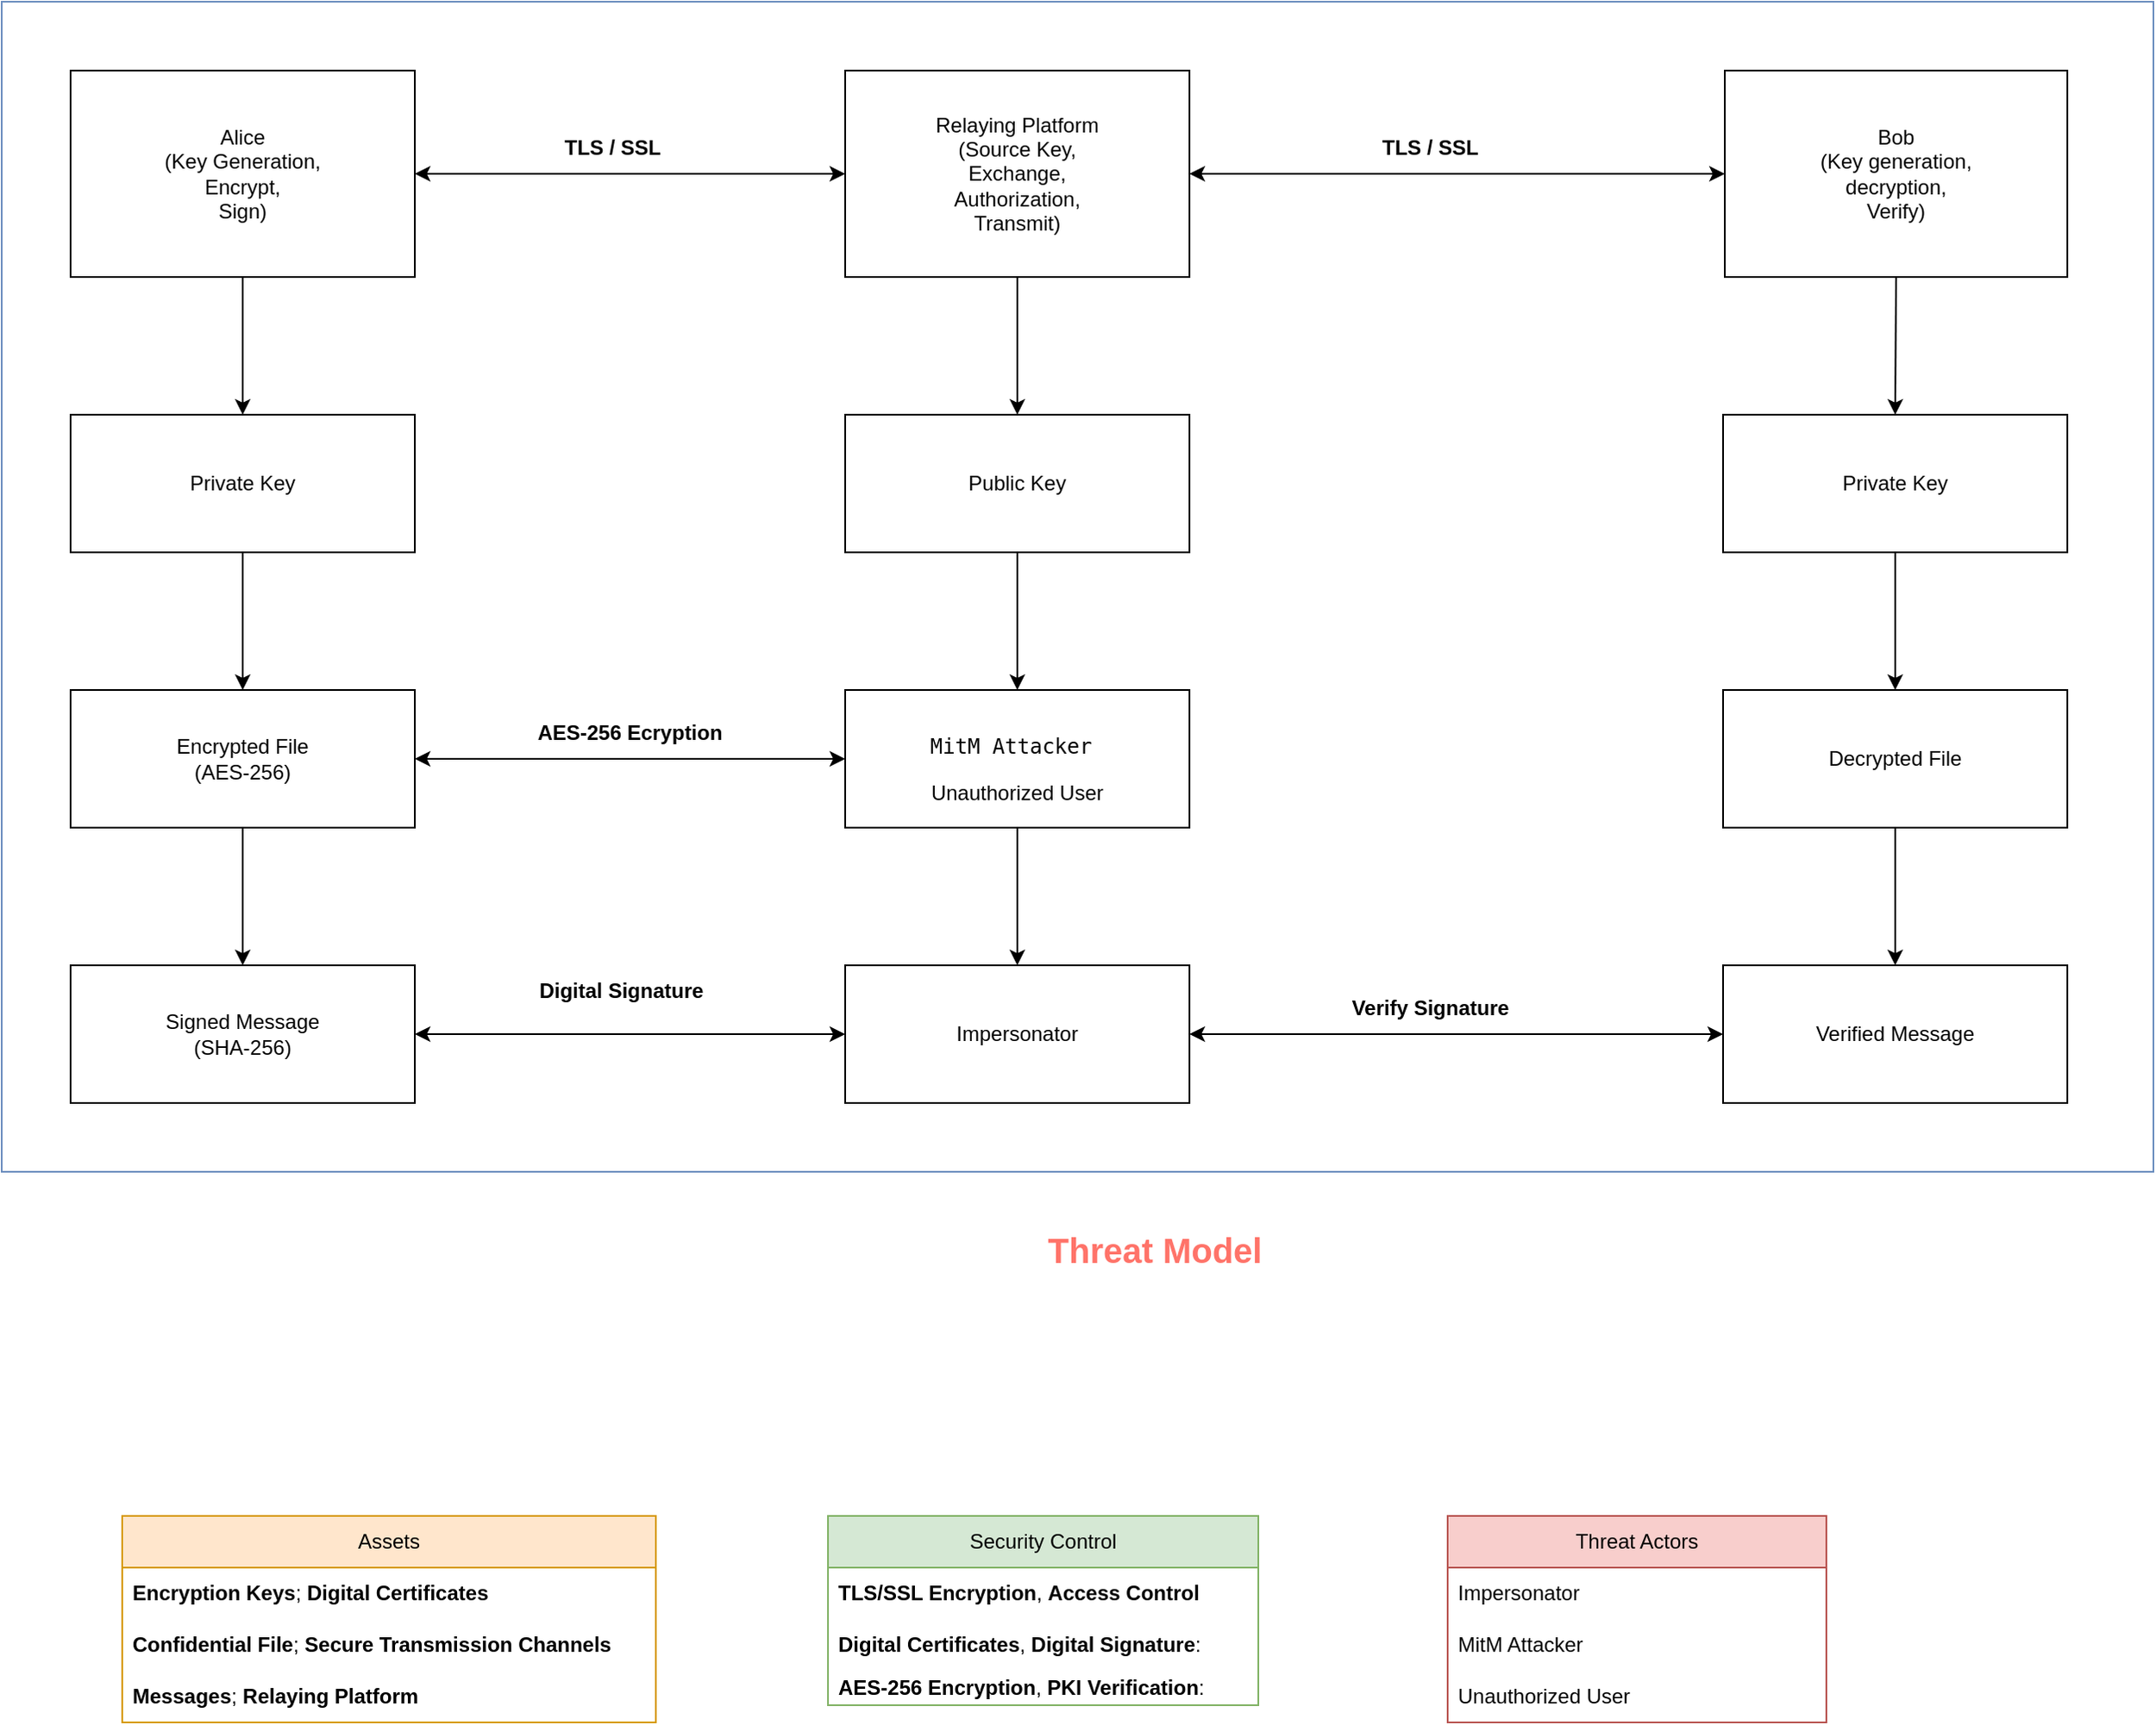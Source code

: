 <mxfile version="24.4.0" type="device">
  <diagram name="Page-1" id="2xlQfmA0Hiwr2ivYpVLf">
    <mxGraphModel dx="2316" dy="1184" grid="1" gridSize="10" guides="1" tooltips="1" connect="1" arrows="1" fold="1" page="1" pageScale="1" pageWidth="850" pageHeight="1100" math="0" shadow="0">
      <root>
        <mxCell id="0" />
        <mxCell id="1" parent="0" />
        <mxCell id="DnbYZN9ruVaiJLMIgJQd-1" value="&lt;pre&gt;&lt;code class=&quot;!whitespace-pre hljs language-plaintext&quot;&gt;MitM Attacker &lt;/code&gt;&lt;/pre&gt;Unauthorized User" style="rounded=0;whiteSpace=wrap;html=1;" vertex="1" parent="1">
          <mxGeometry x="530" y="560" width="200" height="80" as="geometry" />
        </mxCell>
        <mxCell id="DnbYZN9ruVaiJLMIgJQd-2" value="Impersonator" style="rounded=0;whiteSpace=wrap;html=1;" vertex="1" parent="1">
          <mxGeometry x="530" y="720" width="200" height="80" as="geometry" />
        </mxCell>
        <mxCell id="DnbYZN9ruVaiJLMIgJQd-3" value="Bob&lt;br&gt;(Key generation,&lt;br&gt;decryption,&lt;br&gt;Verify)" style="rounded=0;whiteSpace=wrap;html=1;" vertex="1" parent="1">
          <mxGeometry x="1041" y="200" width="199" height="120" as="geometry" />
        </mxCell>
        <mxCell id="DnbYZN9ruVaiJLMIgJQd-4" value="Alice&lt;br&gt;(Key Generation,&lt;br&gt;Encrypt,&lt;br&gt;Sign)" style="rounded=0;whiteSpace=wrap;html=1;" vertex="1" parent="1">
          <mxGeometry x="80" y="200" width="200" height="120" as="geometry" />
        </mxCell>
        <mxCell id="DnbYZN9ruVaiJLMIgJQd-10" value="Private Key" style="rounded=0;whiteSpace=wrap;html=1;" vertex="1" parent="1">
          <mxGeometry x="80" y="400" width="200" height="80" as="geometry" />
        </mxCell>
        <mxCell id="DnbYZN9ruVaiJLMIgJQd-11" value="Encrypted File&lt;br&gt;(AES-256)" style="rounded=0;whiteSpace=wrap;html=1;" vertex="1" parent="1">
          <mxGeometry x="80" y="560" width="200" height="80" as="geometry" />
        </mxCell>
        <mxCell id="DnbYZN9ruVaiJLMIgJQd-12" value="Signed Message&lt;br&gt;(SHA-256)" style="rounded=0;whiteSpace=wrap;html=1;" vertex="1" parent="1">
          <mxGeometry x="80" y="720" width="200" height="80" as="geometry" />
        </mxCell>
        <mxCell id="DnbYZN9ruVaiJLMIgJQd-13" style="edgeStyle=orthogonalEdgeStyle;rounded=0;orthogonalLoop=1;jettySize=auto;html=1;exitX=0.5;exitY=1;exitDx=0;exitDy=0;" edge="1" parent="1" source="DnbYZN9ruVaiJLMIgJQd-3" target="DnbYZN9ruVaiJLMIgJQd-3">
          <mxGeometry relative="1" as="geometry" />
        </mxCell>
        <mxCell id="DnbYZN9ruVaiJLMIgJQd-14" value="Relaying Platform&lt;br&gt;(Source Key,&lt;br&gt;Exchange,&lt;br&gt;Authorization,&lt;br&gt;Transmit)" style="rounded=0;whiteSpace=wrap;html=1;" vertex="1" parent="1">
          <mxGeometry x="530" y="200" width="200" height="120" as="geometry" />
        </mxCell>
        <mxCell id="DnbYZN9ruVaiJLMIgJQd-15" value="Public Key" style="rounded=0;whiteSpace=wrap;html=1;" vertex="1" parent="1">
          <mxGeometry x="530" y="400" width="200" height="80" as="geometry" />
        </mxCell>
        <mxCell id="DnbYZN9ruVaiJLMIgJQd-16" value="Private Key" style="rounded=0;whiteSpace=wrap;html=1;" vertex="1" parent="1">
          <mxGeometry x="1040" y="400" width="200" height="80" as="geometry" />
        </mxCell>
        <mxCell id="DnbYZN9ruVaiJLMIgJQd-17" value="Decrypted File" style="rounded=0;whiteSpace=wrap;html=1;" vertex="1" parent="1">
          <mxGeometry x="1040" y="560" width="200" height="80" as="geometry" />
        </mxCell>
        <mxCell id="DnbYZN9ruVaiJLMIgJQd-18" value="Verified Message" style="rounded=0;whiteSpace=wrap;html=1;" vertex="1" parent="1">
          <mxGeometry x="1040" y="720" width="200" height="80" as="geometry" />
        </mxCell>
        <mxCell id="DnbYZN9ruVaiJLMIgJQd-19" value="" style="endArrow=classic;html=1;rounded=0;entryX=0.5;entryY=0;entryDx=0;entryDy=0;exitX=0.5;exitY=1;exitDx=0;exitDy=0;" edge="1" parent="1" source="DnbYZN9ruVaiJLMIgJQd-4" target="DnbYZN9ruVaiJLMIgJQd-10">
          <mxGeometry width="50" height="50" relative="1" as="geometry">
            <mxPoint x="400" y="560" as="sourcePoint" />
            <mxPoint x="450" y="510" as="targetPoint" />
          </mxGeometry>
        </mxCell>
        <mxCell id="DnbYZN9ruVaiJLMIgJQd-20" value="" style="endArrow=classic;html=1;rounded=0;entryX=0.5;entryY=0;entryDx=0;entryDy=0;exitX=0.5;exitY=1;exitDx=0;exitDy=0;" edge="1" parent="1" source="DnbYZN9ruVaiJLMIgJQd-10" target="DnbYZN9ruVaiJLMIgJQd-11">
          <mxGeometry width="50" height="50" relative="1" as="geometry">
            <mxPoint x="400" y="560" as="sourcePoint" />
            <mxPoint x="450" y="510" as="targetPoint" />
          </mxGeometry>
        </mxCell>
        <mxCell id="DnbYZN9ruVaiJLMIgJQd-21" value="" style="endArrow=classic;html=1;rounded=0;entryX=0.5;entryY=0;entryDx=0;entryDy=0;exitX=0.5;exitY=1;exitDx=0;exitDy=0;" edge="1" parent="1" source="DnbYZN9ruVaiJLMIgJQd-11" target="DnbYZN9ruVaiJLMIgJQd-12">
          <mxGeometry width="50" height="50" relative="1" as="geometry">
            <mxPoint x="400" y="560" as="sourcePoint" />
            <mxPoint x="450" y="510" as="targetPoint" />
          </mxGeometry>
        </mxCell>
        <mxCell id="DnbYZN9ruVaiJLMIgJQd-22" value="" style="endArrow=classic;html=1;rounded=0;entryX=0.5;entryY=0;entryDx=0;entryDy=0;exitX=0.5;exitY=1;exitDx=0;exitDy=0;" edge="1" parent="1" source="DnbYZN9ruVaiJLMIgJQd-14" target="DnbYZN9ruVaiJLMIgJQd-15">
          <mxGeometry width="50" height="50" relative="1" as="geometry">
            <mxPoint x="570" y="530" as="sourcePoint" />
            <mxPoint x="620" y="480" as="targetPoint" />
          </mxGeometry>
        </mxCell>
        <mxCell id="DnbYZN9ruVaiJLMIgJQd-23" value="" style="endArrow=classic;html=1;rounded=0;entryX=0.5;entryY=0;entryDx=0;entryDy=0;exitX=0.5;exitY=1;exitDx=0;exitDy=0;" edge="1" parent="1" source="DnbYZN9ruVaiJLMIgJQd-15" target="DnbYZN9ruVaiJLMIgJQd-1">
          <mxGeometry width="50" height="50" relative="1" as="geometry">
            <mxPoint x="570" y="530" as="sourcePoint" />
            <mxPoint x="620" y="480" as="targetPoint" />
          </mxGeometry>
        </mxCell>
        <mxCell id="DnbYZN9ruVaiJLMIgJQd-24" value="" style="endArrow=classic;html=1;rounded=0;entryX=0.5;entryY=0;entryDx=0;entryDy=0;exitX=0.5;exitY=1;exitDx=0;exitDy=0;" edge="1" parent="1" source="DnbYZN9ruVaiJLMIgJQd-1" target="DnbYZN9ruVaiJLMIgJQd-2">
          <mxGeometry width="50" height="50" relative="1" as="geometry">
            <mxPoint x="570" y="640" as="sourcePoint" />
            <mxPoint x="620" y="590" as="targetPoint" />
          </mxGeometry>
        </mxCell>
        <mxCell id="DnbYZN9ruVaiJLMIgJQd-25" value="" style="endArrow=classic;html=1;rounded=0;entryX=0.5;entryY=0;entryDx=0;entryDy=0;exitX=0.5;exitY=1;exitDx=0;exitDy=0;" edge="1" parent="1" source="DnbYZN9ruVaiJLMIgJQd-3" target="DnbYZN9ruVaiJLMIgJQd-16">
          <mxGeometry width="50" height="50" relative="1" as="geometry">
            <mxPoint x="800" y="640" as="sourcePoint" />
            <mxPoint x="850" y="590" as="targetPoint" />
          </mxGeometry>
        </mxCell>
        <mxCell id="DnbYZN9ruVaiJLMIgJQd-26" value="" style="endArrow=classic;html=1;rounded=0;entryX=0.5;entryY=0;entryDx=0;entryDy=0;exitX=0.5;exitY=1;exitDx=0;exitDy=0;" edge="1" parent="1" source="DnbYZN9ruVaiJLMIgJQd-16" target="DnbYZN9ruVaiJLMIgJQd-17">
          <mxGeometry width="50" height="50" relative="1" as="geometry">
            <mxPoint x="800" y="560" as="sourcePoint" />
            <mxPoint x="850" y="510" as="targetPoint" />
          </mxGeometry>
        </mxCell>
        <mxCell id="DnbYZN9ruVaiJLMIgJQd-27" value="" style="endArrow=classic;html=1;rounded=0;entryX=0.5;entryY=0;entryDx=0;entryDy=0;exitX=0.5;exitY=1;exitDx=0;exitDy=0;" edge="1" parent="1" source="DnbYZN9ruVaiJLMIgJQd-17" target="DnbYZN9ruVaiJLMIgJQd-18">
          <mxGeometry width="50" height="50" relative="1" as="geometry">
            <mxPoint x="800" y="590" as="sourcePoint" />
            <mxPoint x="850" y="540" as="targetPoint" />
          </mxGeometry>
        </mxCell>
        <mxCell id="DnbYZN9ruVaiJLMIgJQd-29" value="" style="endArrow=classic;startArrow=classic;html=1;rounded=0;entryX=0;entryY=0.5;entryDx=0;entryDy=0;exitX=1;exitY=0.5;exitDx=0;exitDy=0;" edge="1" parent="1" source="DnbYZN9ruVaiJLMIgJQd-4" target="DnbYZN9ruVaiJLMIgJQd-14">
          <mxGeometry width="50" height="50" relative="1" as="geometry">
            <mxPoint x="400" y="550" as="sourcePoint" />
            <mxPoint x="450" y="500" as="targetPoint" />
          </mxGeometry>
        </mxCell>
        <mxCell id="DnbYZN9ruVaiJLMIgJQd-30" value="TLS / SSL" style="text;html=1;align=center;verticalAlign=middle;whiteSpace=wrap;rounded=0;fontStyle=1" vertex="1" parent="1">
          <mxGeometry x="365" y="230" width="60" height="30" as="geometry" />
        </mxCell>
        <mxCell id="DnbYZN9ruVaiJLMIgJQd-31" value="" style="endArrow=classic;startArrow=classic;html=1;rounded=0;entryX=0;entryY=0.5;entryDx=0;entryDy=0;exitX=1;exitY=0.5;exitDx=0;exitDy=0;" edge="1" parent="1" source="DnbYZN9ruVaiJLMIgJQd-11" target="DnbYZN9ruVaiJLMIgJQd-1">
          <mxGeometry width="50" height="50" relative="1" as="geometry">
            <mxPoint x="400" y="520" as="sourcePoint" />
            <mxPoint x="450" y="470" as="targetPoint" />
          </mxGeometry>
        </mxCell>
        <mxCell id="DnbYZN9ruVaiJLMIgJQd-32" value="" style="endArrow=classic;startArrow=classic;html=1;rounded=0;entryX=0;entryY=0.5;entryDx=0;entryDy=0;exitX=1;exitY=0.5;exitDx=0;exitDy=0;" edge="1" parent="1" source="DnbYZN9ruVaiJLMIgJQd-12" target="DnbYZN9ruVaiJLMIgJQd-2">
          <mxGeometry width="50" height="50" relative="1" as="geometry">
            <mxPoint x="340" y="740" as="sourcePoint" />
            <mxPoint x="450" y="470" as="targetPoint" />
          </mxGeometry>
        </mxCell>
        <mxCell id="DnbYZN9ruVaiJLMIgJQd-33" value="AES-256 Ecryption" style="text;html=1;align=center;verticalAlign=middle;whiteSpace=wrap;rounded=0;fontStyle=1" vertex="1" parent="1">
          <mxGeometry x="330" y="570" width="150" height="30" as="geometry" />
        </mxCell>
        <mxCell id="DnbYZN9ruVaiJLMIgJQd-34" value="Digital Signature" style="text;html=1;align=center;verticalAlign=middle;whiteSpace=wrap;rounded=0;fontStyle=1" vertex="1" parent="1">
          <mxGeometry x="330" y="720" width="140" height="30" as="geometry" />
        </mxCell>
        <mxCell id="DnbYZN9ruVaiJLMIgJQd-35" value="" style="endArrow=classic;startArrow=classic;html=1;rounded=0;entryX=0;entryY=0.5;entryDx=0;entryDy=0;exitX=1;exitY=0.5;exitDx=0;exitDy=0;" edge="1" parent="1" source="DnbYZN9ruVaiJLMIgJQd-14" target="DnbYZN9ruVaiJLMIgJQd-3">
          <mxGeometry width="50" height="50" relative="1" as="geometry">
            <mxPoint x="800" y="350" as="sourcePoint" />
            <mxPoint x="850" y="300" as="targetPoint" />
          </mxGeometry>
        </mxCell>
        <mxCell id="DnbYZN9ruVaiJLMIgJQd-36" value="" style="endArrow=classic;startArrow=classic;html=1;rounded=0;entryX=0;entryY=0.5;entryDx=0;entryDy=0;exitX=1;exitY=0.5;exitDx=0;exitDy=0;" edge="1" parent="1" source="DnbYZN9ruVaiJLMIgJQd-2" target="DnbYZN9ruVaiJLMIgJQd-18">
          <mxGeometry width="50" height="50" relative="1" as="geometry">
            <mxPoint x="910" y="630" as="sourcePoint" />
            <mxPoint x="960" y="580" as="targetPoint" />
          </mxGeometry>
        </mxCell>
        <mxCell id="DnbYZN9ruVaiJLMIgJQd-37" value="Verify Signature" style="text;html=1;align=center;verticalAlign=middle;whiteSpace=wrap;rounded=0;fontStyle=1" vertex="1" parent="1">
          <mxGeometry x="810" y="730" width="120" height="30" as="geometry" />
        </mxCell>
        <mxCell id="DnbYZN9ruVaiJLMIgJQd-38" value="TLS / SSL" style="text;html=1;align=center;verticalAlign=middle;whiteSpace=wrap;rounded=0;fontStyle=1" vertex="1" parent="1">
          <mxGeometry x="795" y="230" width="150" height="30" as="geometry" />
        </mxCell>
        <mxCell id="DnbYZN9ruVaiJLMIgJQd-39" value="Assets" style="swimlane;fontStyle=0;childLayout=stackLayout;horizontal=1;startSize=30;horizontalStack=0;resizeParent=1;resizeParentMax=0;resizeLast=0;collapsible=1;marginBottom=0;whiteSpace=wrap;html=1;fillColor=#ffe6cc;strokeColor=#d79b00;" vertex="1" parent="1">
          <mxGeometry x="110" y="1040" width="310" height="120" as="geometry" />
        </mxCell>
        <mxCell id="DnbYZN9ruVaiJLMIgJQd-40" value="&lt;strong&gt;Encryption Keys&lt;/strong&gt;; &lt;strong&gt;Digital Certificates&lt;/strong&gt;" style="text;strokeColor=none;fillColor=none;align=left;verticalAlign=middle;spacingLeft=4;spacingRight=4;overflow=hidden;points=[[0,0.5],[1,0.5]];portConstraint=eastwest;rotatable=0;whiteSpace=wrap;html=1;" vertex="1" parent="DnbYZN9ruVaiJLMIgJQd-39">
          <mxGeometry y="30" width="310" height="30" as="geometry" />
        </mxCell>
        <mxCell id="DnbYZN9ruVaiJLMIgJQd-41" value="&lt;strong&gt;Confidential File&lt;/strong&gt;; &lt;strong&gt;Secure Transmission Channels&lt;/strong&gt;" style="text;strokeColor=none;fillColor=none;align=left;verticalAlign=middle;spacingLeft=4;spacingRight=4;overflow=hidden;points=[[0,0.5],[1,0.5]];portConstraint=eastwest;rotatable=0;whiteSpace=wrap;html=1;" vertex="1" parent="DnbYZN9ruVaiJLMIgJQd-39">
          <mxGeometry y="60" width="310" height="30" as="geometry" />
        </mxCell>
        <mxCell id="DnbYZN9ruVaiJLMIgJQd-42" value="&lt;strong&gt;Messages&lt;/strong&gt;; &lt;strong&gt;Relaying Platform&lt;/strong&gt;" style="text;strokeColor=none;fillColor=none;align=left;verticalAlign=middle;spacingLeft=4;spacingRight=4;overflow=hidden;points=[[0,0.5],[1,0.5]];portConstraint=eastwest;rotatable=0;whiteSpace=wrap;html=1;" vertex="1" parent="DnbYZN9ruVaiJLMIgJQd-39">
          <mxGeometry y="90" width="310" height="30" as="geometry" />
        </mxCell>
        <mxCell id="DnbYZN9ruVaiJLMIgJQd-45" value="" style="rounded=0;whiteSpace=wrap;html=1;fillColor=none;strokeColor=#6c8ebf;" vertex="1" parent="1">
          <mxGeometry x="40" y="160" width="1250" height="680" as="geometry" />
        </mxCell>
        <mxCell id="DnbYZN9ruVaiJLMIgJQd-46" value="Threat Model" style="text;html=1;align=center;verticalAlign=middle;whiteSpace=wrap;rounded=0;fontSize=20;fontStyle=1;fontColor=#FF7369;" vertex="1" parent="1">
          <mxGeometry x="610" y="850" width="200" height="70" as="geometry" />
        </mxCell>
        <object label="Security Control" placeholders="1" id="DnbYZN9ruVaiJLMIgJQd-47">
          <mxCell style="swimlane;fontStyle=0;childLayout=stackLayout;horizontal=1;startSize=30;horizontalStack=0;resizeParent=1;resizeParentMax=0;resizeLast=0;collapsible=1;marginBottom=0;whiteSpace=wrap;html=1;movable=1;resizable=1;rotatable=1;deletable=1;editable=1;locked=0;connectable=1;points=[[0,0,0,0,0],[0,0.25,0,0,0],[0,0.5,0,0,0],[0,0.75,0,0,0],[0,1,0,0,0],[0.25,0,0,0,0],[0.25,1,0,0,0],[0.5,0,0,0,0],[0.5,1,0,0,0],[0.75,0,0,0,0],[0.75,1,0,0,0],[1,0,0,0,0],[1,0.25,0,0,0],[1,0.5,0,0,0],[1,0.75,0,0,0],[1,1,0,0,0]];fillColor=#d5e8d4;strokeColor=#82b366;" vertex="1" parent="1">
            <mxGeometry x="520" y="1040" width="250" height="110" as="geometry">
              <mxRectangle x="520" y="1040" width="130" height="30" as="alternateBounds" />
            </mxGeometry>
          </mxCell>
        </object>
        <mxCell id="DnbYZN9ruVaiJLMIgJQd-48" value="&lt;strong&gt;TLS/SSL Encryption&lt;/strong&gt;, &lt;strong&gt;Access Control&lt;/strong&gt;" style="text;strokeColor=none;fillColor=none;align=left;verticalAlign=middle;spacingLeft=4;spacingRight=4;overflow=hidden;points=[[0,0.5],[1,0.5]];portConstraint=eastwest;rotatable=0;whiteSpace=wrap;html=1;" vertex="1" parent="DnbYZN9ruVaiJLMIgJQd-47">
          <mxGeometry y="30" width="250" height="30" as="geometry" />
        </mxCell>
        <mxCell id="DnbYZN9ruVaiJLMIgJQd-49" value="&lt;strong&gt;Digital Certificates&lt;/strong&gt;, &lt;strong&gt;Digital Signature&lt;/strong&gt;:" style="text;strokeColor=none;fillColor=none;align=left;verticalAlign=middle;spacingLeft=4;spacingRight=4;overflow=hidden;points=[[0,0.5],[1,0.5]];portConstraint=eastwest;rotatable=0;whiteSpace=wrap;html=1;" vertex="1" parent="DnbYZN9ruVaiJLMIgJQd-47">
          <mxGeometry y="60" width="250" height="30" as="geometry" />
        </mxCell>
        <mxCell id="DnbYZN9ruVaiJLMIgJQd-50" value="&lt;strong&gt;AES-256 Encryption&lt;/strong&gt;, &lt;strong&gt;PKI Verification&lt;/strong&gt;:" style="text;strokeColor=none;fillColor=none;align=left;verticalAlign=middle;spacingLeft=4;spacingRight=4;overflow=hidden;points=[[0,0.5],[1,0.5]];portConstraint=eastwest;rotatable=0;whiteSpace=wrap;html=1;" vertex="1" parent="DnbYZN9ruVaiJLMIgJQd-47">
          <mxGeometry y="90" width="250" height="20" as="geometry" />
        </mxCell>
        <mxCell id="DnbYZN9ruVaiJLMIgJQd-51" value="Threat Actors" style="swimlane;fontStyle=0;childLayout=stackLayout;horizontal=1;startSize=30;horizontalStack=0;resizeParent=1;resizeParentMax=0;resizeLast=0;collapsible=1;marginBottom=0;whiteSpace=wrap;html=1;fillColor=#f8cecc;strokeColor=#b85450;" vertex="1" parent="1">
          <mxGeometry x="880" y="1040" width="220" height="120" as="geometry" />
        </mxCell>
        <mxCell id="DnbYZN9ruVaiJLMIgJQd-52" value="Impersonator" style="text;align=left;verticalAlign=middle;spacingLeft=4;spacingRight=4;overflow=hidden;points=[[0,0.5],[1,0.5]];portConstraint=eastwest;rotatable=0;whiteSpace=wrap;html=1;" vertex="1" parent="DnbYZN9ruVaiJLMIgJQd-51">
          <mxGeometry y="30" width="220" height="30" as="geometry" />
        </mxCell>
        <mxCell id="DnbYZN9ruVaiJLMIgJQd-53" value="MitM Attacker" style="text;strokeColor=none;fillColor=none;align=left;verticalAlign=middle;spacingLeft=4;spacingRight=4;overflow=hidden;points=[[0,0.5],[1,0.5]];portConstraint=eastwest;rotatable=0;whiteSpace=wrap;html=1;" vertex="1" parent="DnbYZN9ruVaiJLMIgJQd-51">
          <mxGeometry y="60" width="220" height="30" as="geometry" />
        </mxCell>
        <mxCell id="DnbYZN9ruVaiJLMIgJQd-54" value="Unauthorized User" style="text;strokeColor=none;fillColor=none;align=left;verticalAlign=middle;spacingLeft=4;spacingRight=4;overflow=hidden;points=[[0,0.5],[1,0.5]];portConstraint=eastwest;rotatable=0;whiteSpace=wrap;html=1;" vertex="1" parent="DnbYZN9ruVaiJLMIgJQd-51">
          <mxGeometry y="90" width="220" height="30" as="geometry" />
        </mxCell>
      </root>
    </mxGraphModel>
  </diagram>
</mxfile>
